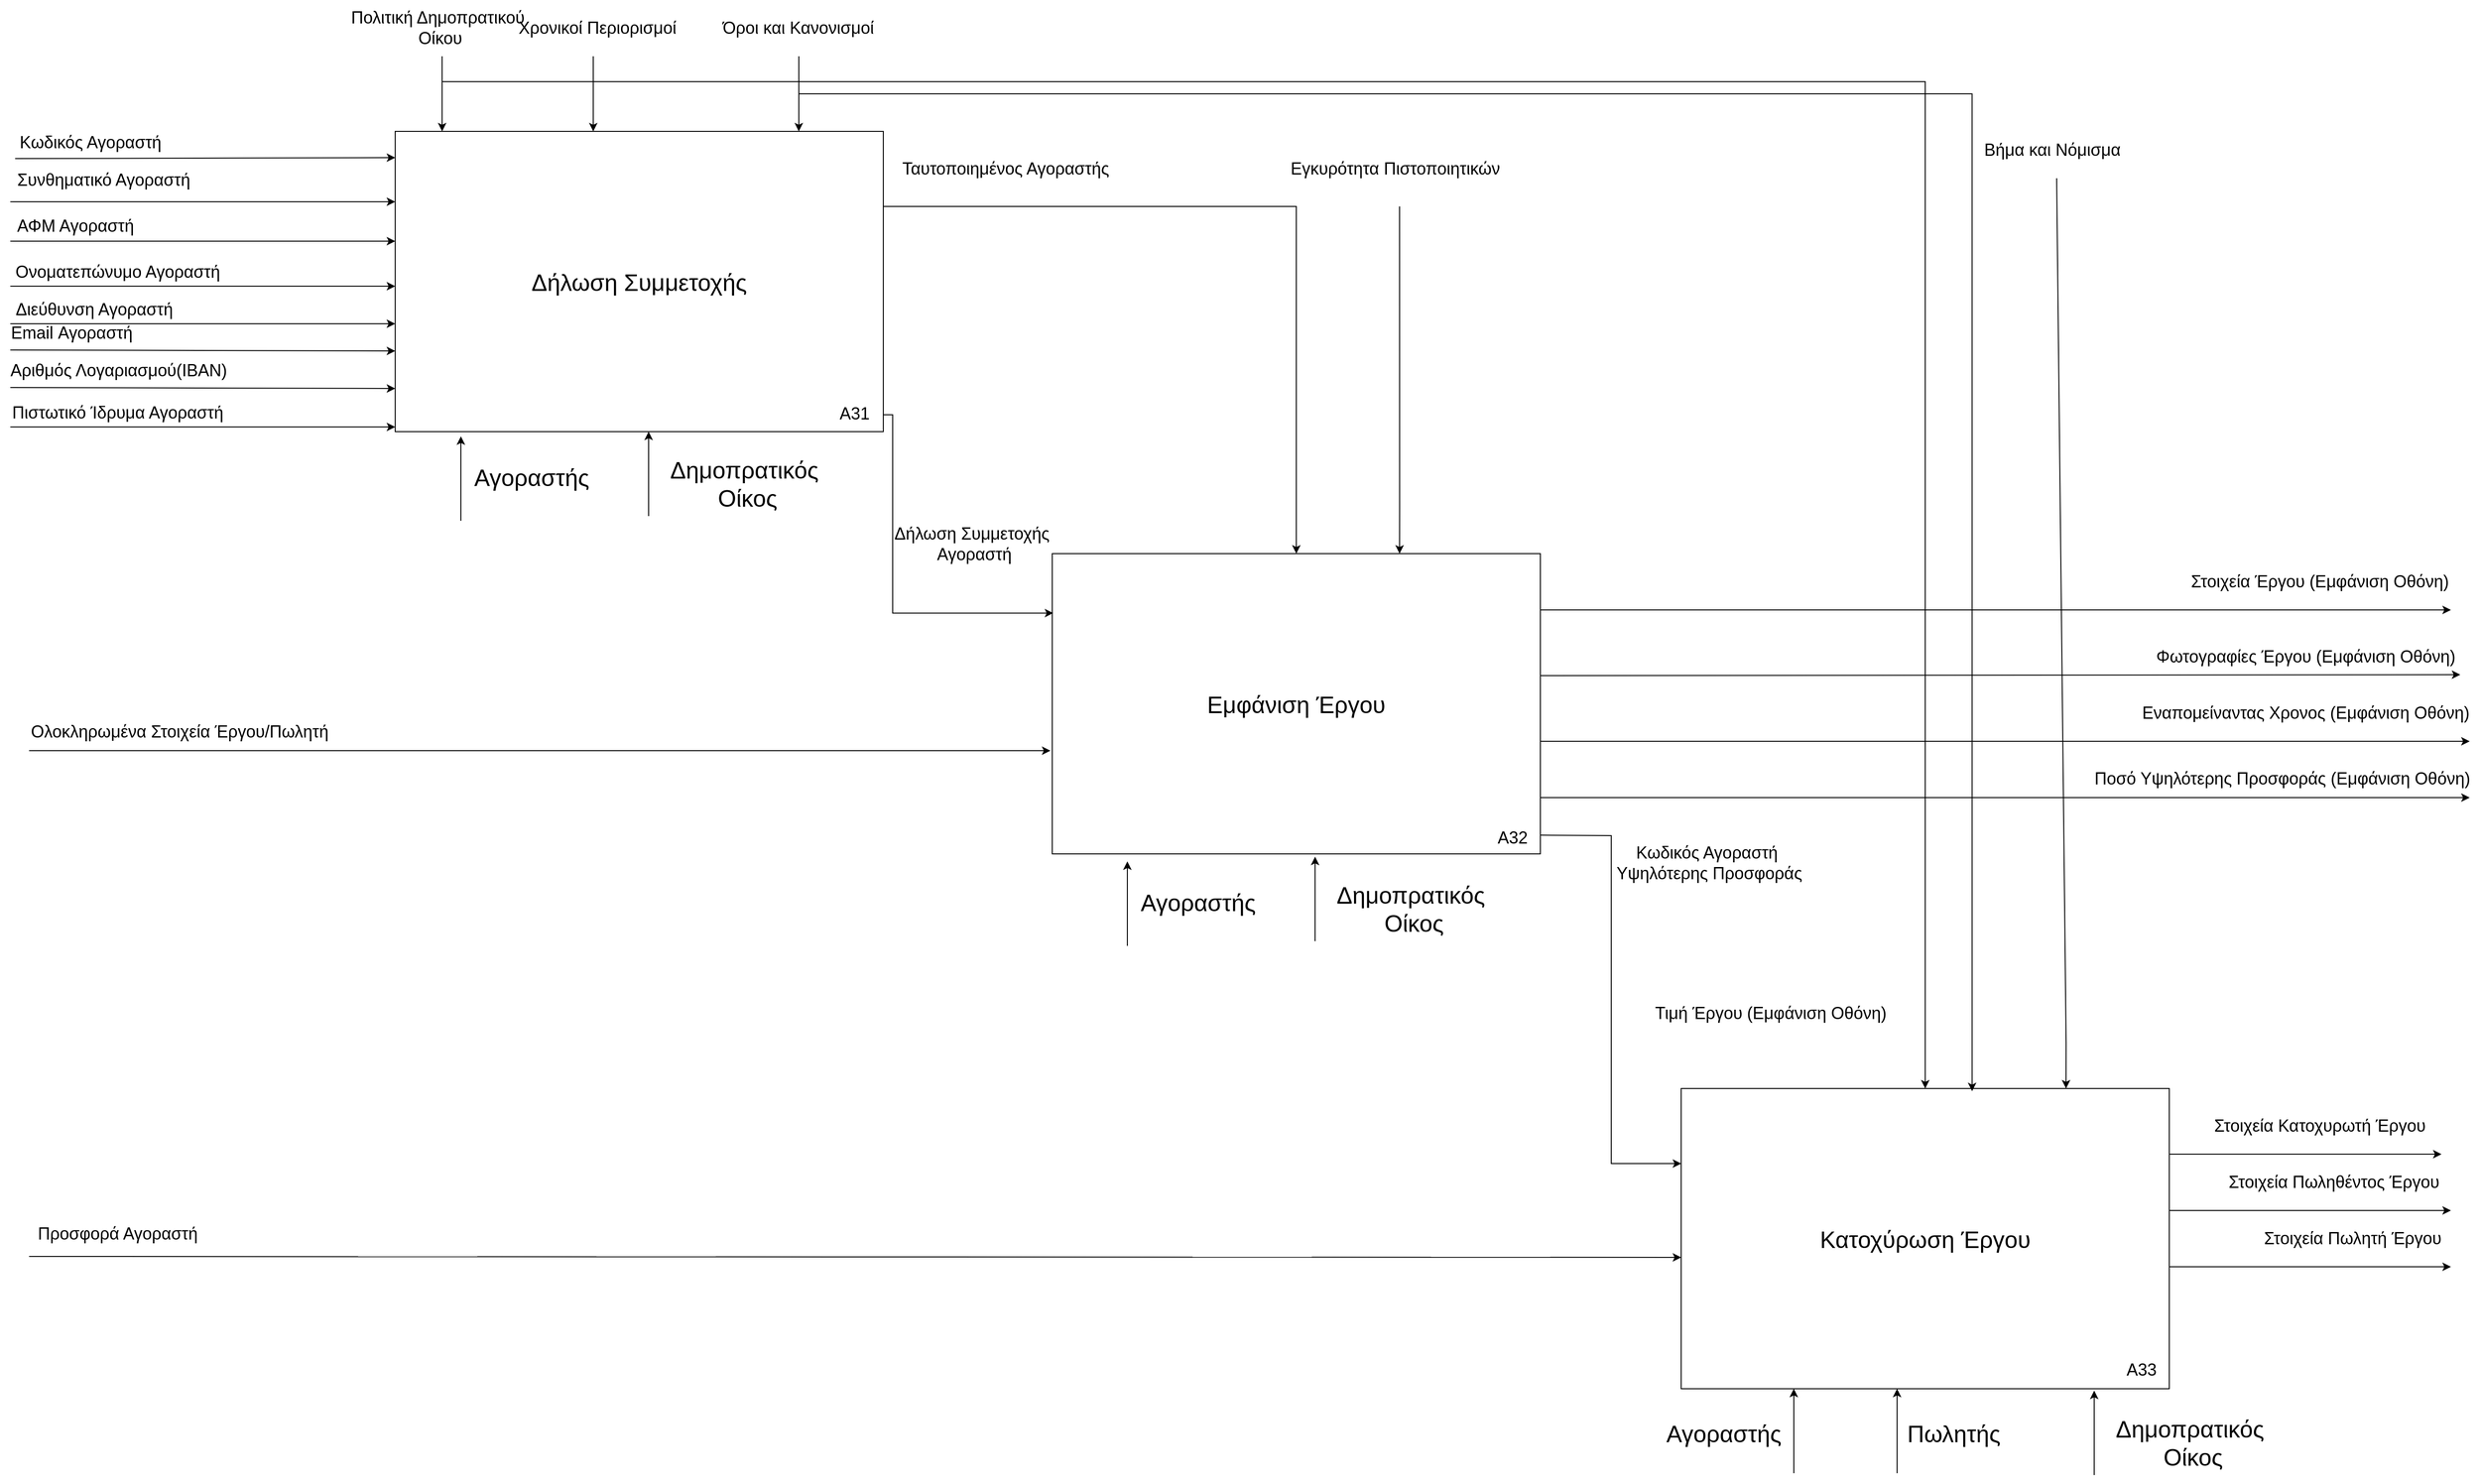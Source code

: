 <mxfile version="20.6.0" type="device"><diagram id="NVA0LeiOq0MKg9lnW7CL" name="Page-1"><mxGraphModel dx="4083" dy="2212" grid="1" gridSize="10" guides="1" tooltips="1" connect="1" arrows="1" fold="1" page="1" pageScale="1" pageWidth="1100" pageHeight="850" math="0" shadow="0"><root><mxCell id="0"/><mxCell id="1" parent="0"/><mxCell id="Qb9_b23TsLVc7VQTWJj_-1" value="&lt;font style=&quot;font-size: 25px;&quot;&gt;Δήλωση Συμμετοχής&lt;/font&gt;" style="whiteSpace=wrap;html=1;" parent="1" vertex="1"><mxGeometry x="150" y="100" width="520" height="320" as="geometry"/></mxCell><mxCell id="Qb9_b23TsLVc7VQTWJj_-2" value="Κωδικός Αγοραστή" style="text;html=1;align=center;verticalAlign=middle;resizable=0;points=[];autosize=1;strokeColor=none;fillColor=none;fontSize=18;" parent="1" vertex="1"><mxGeometry x="-260" y="92" width="170" height="40" as="geometry"/></mxCell><mxCell id="Qb9_b23TsLVc7VQTWJj_-3" value="" style="endArrow=classic;html=1;rounded=0;fontSize=18;exitX=0.053;exitY=-0.074;exitDx=0;exitDy=0;exitPerimeter=0;" parent="1" source="Qb9_b23TsLVc7VQTWJj_-4" edge="1"><mxGeometry width="50" height="50" relative="1" as="geometry"><mxPoint x="-270" y="128" as="sourcePoint"/><mxPoint x="150" y="128" as="targetPoint"/></mxGeometry></mxCell><mxCell id="Qb9_b23TsLVc7VQTWJj_-4" value="Συνθηματικό Αγοραστή" style="text;html=1;align=center;verticalAlign=middle;resizable=0;points=[];autosize=1;strokeColor=none;fillColor=none;fontSize=18;" parent="1" vertex="1"><mxGeometry x="-266" y="132" width="210" height="40" as="geometry"/></mxCell><mxCell id="Qb9_b23TsLVc7VQTWJj_-5" value="" style="endArrow=classic;html=1;rounded=0;fontSize=18;" parent="1" edge="1"><mxGeometry width="50" height="50" relative="1" as="geometry"><mxPoint x="-260" y="175" as="sourcePoint"/><mxPoint x="150" y="175" as="targetPoint"/></mxGeometry></mxCell><mxCell id="Qb9_b23TsLVc7VQTWJj_-6" value="ΑΦΜ Αγοραστή" style="text;html=1;align=center;verticalAlign=middle;resizable=0;points=[];autosize=1;strokeColor=none;fillColor=none;fontSize=18;" parent="1" vertex="1"><mxGeometry x="-266" y="181" width="150" height="40" as="geometry"/></mxCell><mxCell id="Qb9_b23TsLVc7VQTWJj_-7" value="" style="endArrow=classic;html=1;rounded=0;fontSize=18;" parent="1" edge="1"><mxGeometry width="50" height="50" relative="1" as="geometry"><mxPoint x="-260" y="217" as="sourcePoint"/><mxPoint x="150" y="217" as="targetPoint"/></mxGeometry></mxCell><mxCell id="Qb9_b23TsLVc7VQTWJj_-8" value="Ονοματεπώνυμο Αγοραστή" style="text;html=1;align=center;verticalAlign=middle;resizable=0;points=[];autosize=1;strokeColor=none;fillColor=none;fontSize=18;" parent="1" vertex="1"><mxGeometry x="-266" y="230" width="240" height="40" as="geometry"/></mxCell><mxCell id="Qb9_b23TsLVc7VQTWJj_-9" value="" style="endArrow=classic;html=1;rounded=0;fontSize=18;" parent="1" edge="1"><mxGeometry width="50" height="50" relative="1" as="geometry"><mxPoint x="-260" y="265" as="sourcePoint"/><mxPoint x="150" y="265" as="targetPoint"/></mxGeometry></mxCell><mxCell id="Qb9_b23TsLVc7VQTWJj_-10" value="Email Αγοραστή" style="text;html=1;align=center;verticalAlign=middle;resizable=0;points=[];autosize=1;strokeColor=none;fillColor=none;fontSize=18;" parent="1" vertex="1"><mxGeometry x="-270" y="295" width="150" height="40" as="geometry"/></mxCell><mxCell id="Qb9_b23TsLVc7VQTWJj_-12" value="" style="endArrow=classic;html=1;rounded=0;fontSize=18;" parent="1" edge="1"><mxGeometry width="50" height="50" relative="1" as="geometry"><mxPoint x="-260" y="333" as="sourcePoint"/><mxPoint x="150" y="334" as="targetPoint"/></mxGeometry></mxCell><mxCell id="Qb9_b23TsLVc7VQTWJj_-13" value="Αριθμός Λογαριασμού(IBAN)" style="text;html=1;align=center;verticalAlign=middle;resizable=0;points=[];autosize=1;strokeColor=none;fillColor=none;fontSize=18;" parent="1" vertex="1"><mxGeometry x="-270" y="335" width="250" height="40" as="geometry"/></mxCell><mxCell id="Qb9_b23TsLVc7VQTWJj_-14" value="" style="endArrow=classic;html=1;rounded=0;fontSize=18;" parent="1" edge="1"><mxGeometry width="50" height="50" relative="1" as="geometry"><mxPoint x="-260" y="373" as="sourcePoint"/><mxPoint x="150" y="374" as="targetPoint"/></mxGeometry></mxCell><mxCell id="Qb9_b23TsLVc7VQTWJj_-15" value="Πιστωτικό Ίδρυμα Αγοραστή" style="text;html=1;align=center;verticalAlign=middle;resizable=0;points=[];autosize=1;strokeColor=none;fillColor=none;fontSize=18;" parent="1" vertex="1"><mxGeometry x="-271" y="380" width="250" height="40" as="geometry"/></mxCell><mxCell id="Qb9_b23TsLVc7VQTWJj_-16" value="" style="endArrow=classic;html=1;rounded=0;fontSize=18;" parent="1" edge="1"><mxGeometry width="50" height="50" relative="1" as="geometry"><mxPoint x="-260" y="415" as="sourcePoint"/><mxPoint x="150" y="415" as="targetPoint"/></mxGeometry></mxCell><mxCell id="Qb9_b23TsLVc7VQTWJj_-17" value="Ταυτοποιημένος Αγοραστής" style="text;html=1;align=center;verticalAlign=middle;resizable=0;points=[];autosize=1;strokeColor=none;fillColor=none;fontSize=18;" parent="1" vertex="1"><mxGeometry x="680" y="120" width="240" height="40" as="geometry"/></mxCell><mxCell id="Qb9_b23TsLVc7VQTWJj_-18" value="Χρονικοί Περιορισμοί" style="text;html=1;align=center;verticalAlign=middle;resizable=0;points=[];autosize=1;strokeColor=none;fillColor=none;fontSize=18;" parent="1" vertex="1"><mxGeometry x="270" y="-30" width="190" height="40" as="geometry"/></mxCell><mxCell id="Qb9_b23TsLVc7VQTWJj_-19" value="" style="endArrow=classic;html=1;rounded=0;fontSize=18;entryX=0.5;entryY=0;entryDx=0;entryDy=0;" parent="1" edge="1"><mxGeometry width="50" height="50" relative="1" as="geometry"><mxPoint x="361" y="20" as="sourcePoint"/><mxPoint x="361" y="100" as="targetPoint"/><Array as="points"><mxPoint x="361" y="30"/></Array></mxGeometry></mxCell><mxCell id="Qb9_b23TsLVc7VQTWJj_-20" value="" style="endArrow=classic;html=1;rounded=0;fontSize=18;edgeStyle=orthogonalEdgeStyle;" parent="1" edge="1"><mxGeometry width="50" height="50" relative="1" as="geometry"><mxPoint x="670" y="180" as="sourcePoint"/><mxPoint x="1110" y="550" as="targetPoint"/><Array as="points"><mxPoint x="670" y="180"/><mxPoint x="1110" y="180"/></Array></mxGeometry></mxCell><mxCell id="Qb9_b23TsLVc7VQTWJj_-21" value="&lt;font style=&quot;font-size: 25px;&quot;&gt;Εμφάνιση Έργου&lt;/font&gt;" style="whiteSpace=wrap;html=1;" parent="1" vertex="1"><mxGeometry x="850" y="550" width="520" height="320" as="geometry"/></mxCell><mxCell id="Qb9_b23TsLVc7VQTWJj_-22" value="Προσφορά Αγοραστή" style="text;html=1;align=center;verticalAlign=middle;resizable=0;points=[];autosize=1;strokeColor=none;fillColor=none;fontSize=18;" parent="1" vertex="1"><mxGeometry x="-241" y="1255" width="190" height="40" as="geometry"/></mxCell><mxCell id="Qb9_b23TsLVc7VQTWJj_-23" value="Στοιχεία Έργου (Εμφάνιση Οθόνη)" style="text;html=1;align=center;verticalAlign=middle;resizable=0;points=[];autosize=1;strokeColor=none;fillColor=none;fontSize=18;" parent="1" vertex="1"><mxGeometry x="2050" y="560" width="300" height="40" as="geometry"/></mxCell><mxCell id="Qb9_b23TsLVc7VQTWJj_-24" value="Φωτογραφίες Έργου (Εμφάνιση Οθόνη)" style="text;html=1;align=center;verticalAlign=middle;resizable=0;points=[];autosize=1;strokeColor=none;fillColor=none;fontSize=18;" parent="1" vertex="1"><mxGeometry x="2015" y="640" width="340" height="40" as="geometry"/></mxCell><mxCell id="Qb9_b23TsLVc7VQTWJj_-25" value="" style="endArrow=classic;html=1;rounded=0;fontSize=18;" parent="1" edge="1"><mxGeometry width="50" height="50" relative="1" as="geometry"><mxPoint x="1370" y="610" as="sourcePoint"/><mxPoint x="2340" y="610" as="targetPoint"/></mxGeometry></mxCell><mxCell id="Qb9_b23TsLVc7VQTWJj_-26" value="" style="endArrow=classic;html=1;rounded=0;fontSize=18;" parent="1" edge="1"><mxGeometry width="50" height="50" relative="1" as="geometry"><mxPoint x="1370" y="680" as="sourcePoint"/><mxPoint x="2350" y="679" as="targetPoint"/></mxGeometry></mxCell><mxCell id="Qb9_b23TsLVc7VQTWJj_-27" value="Τιμή Έργου (Εμφάνιση Οθόνη)" style="text;html=1;align=center;verticalAlign=middle;resizable=0;points=[];autosize=1;strokeColor=none;fillColor=none;fontSize=18;" parent="1" vertex="1"><mxGeometry x="1480" y="1020" width="270" height="40" as="geometry"/></mxCell><mxCell id="Qb9_b23TsLVc7VQTWJj_-29" value="Βήμα και Νόμισμα" style="text;html=1;align=center;verticalAlign=middle;resizable=0;points=[];autosize=1;strokeColor=none;fillColor=none;fontSize=18;" parent="1" vertex="1"><mxGeometry x="1830" y="100" width="170" height="40" as="geometry"/></mxCell><mxCell id="Qb9_b23TsLVc7VQTWJj_-30" value="" style="endArrow=classic;html=1;rounded=0;fontSize=18;entryX=0.846;entryY=-0.004;entryDx=0;entryDy=0;entryPerimeter=0;" parent="1" edge="1"><mxGeometry width="50" height="50" relative="1" as="geometry"><mxPoint x="1920" y="150" as="sourcePoint"/><mxPoint x="1930" y="1120" as="targetPoint"/><Array as="points"><mxPoint x="1930.08" y="1071.28"/></Array></mxGeometry></mxCell><mxCell id="Qb9_b23TsLVc7VQTWJj_-31" value="Εναπομείναντας Χρονος (Εμφάνιση Οθόνη)" style="text;html=1;align=center;verticalAlign=middle;resizable=0;points=[];autosize=1;strokeColor=none;fillColor=none;fontSize=18;" parent="1" vertex="1"><mxGeometry x="2000" y="700" width="370" height="40" as="geometry"/></mxCell><mxCell id="Qb9_b23TsLVc7VQTWJj_-32" value="" style="endArrow=classic;html=1;rounded=0;fontSize=18;" parent="1" edge="1"><mxGeometry width="50" height="50" relative="1" as="geometry"><mxPoint x="1370" y="750" as="sourcePoint"/><mxPoint x="2360" y="750" as="targetPoint"/></mxGeometry></mxCell><mxCell id="Qb9_b23TsLVc7VQTWJj_-33" value="Ποσό Υψηλότερης Προσφοράς (Εμφάνιση Οθόνη)" style="text;html=1;align=center;verticalAlign=middle;resizable=0;points=[];autosize=1;strokeColor=none;fillColor=none;fontSize=18;" parent="1" vertex="1"><mxGeometry x="1950" y="770" width="420" height="40" as="geometry"/></mxCell><mxCell id="Qb9_b23TsLVc7VQTWJj_-34" value="Κωδικός Αγοραστή&lt;br&gt;&amp;nbsp;Υψηλότερης Προσφοράς" style="text;html=1;align=center;verticalAlign=middle;resizable=0;points=[];autosize=1;strokeColor=none;fillColor=none;fontSize=18;" parent="1" vertex="1"><mxGeometry x="1432" y="850" width="230" height="60" as="geometry"/></mxCell><mxCell id="Qb9_b23TsLVc7VQTWJj_-35" value="Στοιχεία Κατοχυρωτή Έργου" style="text;html=1;align=center;verticalAlign=middle;resizable=0;points=[];autosize=1;strokeColor=none;fillColor=none;fontSize=18;" parent="1" vertex="1"><mxGeometry x="2075" y="1140" width="250" height="40" as="geometry"/></mxCell><mxCell id="Qb9_b23TsLVc7VQTWJj_-37" value="" style="endArrow=classic;html=1;rounded=0;fontSize=18;edgeStyle=orthogonalEdgeStyle;entryX=0;entryY=0.25;entryDx=0;entryDy=0;" parent="1" target="Qb9_b23TsLVc7VQTWJj_-45" edge="1"><mxGeometry width="50" height="50" relative="1" as="geometry"><mxPoint x="1370" y="850" as="sourcePoint"/><mxPoint x="1670" y="850" as="targetPoint"/></mxGeometry></mxCell><mxCell id="Qb9_b23TsLVc7VQTWJj_-38" value="" style="endArrow=classic;html=1;rounded=0;fontSize=18;edgeStyle=orthogonalEdgeStyle;" parent="1" edge="1"><mxGeometry width="50" height="50" relative="1" as="geometry"><mxPoint x="2030" y="1190" as="sourcePoint"/><mxPoint x="2330" y="1190" as="targetPoint"/></mxGeometry></mxCell><mxCell id="Qb9_b23TsLVc7VQTWJj_-40" value="Δήλωση Συμμετοχής&lt;br&gt;&amp;nbsp;Αγοραστή" style="text;html=1;align=center;verticalAlign=middle;resizable=0;points=[];autosize=1;strokeColor=none;fillColor=none;fontSize=18;" parent="1" vertex="1"><mxGeometry x="669" y="510" width="190" height="60" as="geometry"/></mxCell><mxCell id="Qb9_b23TsLVc7VQTWJj_-41" value="" style="endArrow=classic;html=1;rounded=0;fontSize=18;edgeStyle=orthogonalEdgeStyle;entryX=0.002;entryY=0.198;entryDx=0;entryDy=0;entryPerimeter=0;" parent="1" target="Qb9_b23TsLVc7VQTWJj_-21" edge="1"><mxGeometry width="50" height="50" relative="1" as="geometry"><mxPoint x="670" y="402" as="sourcePoint"/><mxPoint x="870" y="460" as="targetPoint"/><Array as="points"><mxPoint x="680" y="402"/><mxPoint x="680" y="613"/></Array></mxGeometry></mxCell><mxCell id="Qb9_b23TsLVc7VQTWJj_-43" value="Α31" style="text;html=1;align=center;verticalAlign=middle;resizable=0;points=[];autosize=1;strokeColor=none;fillColor=none;fontSize=18;" parent="1" vertex="1"><mxGeometry x="609" y="381" width="60" height="40" as="geometry"/></mxCell><mxCell id="Qb9_b23TsLVc7VQTWJj_-44" value="Α32" style="text;html=1;align=center;verticalAlign=middle;resizable=0;points=[];autosize=1;strokeColor=none;fillColor=none;fontSize=18;" parent="1" vertex="1"><mxGeometry x="1310" y="833" width="60" height="40" as="geometry"/></mxCell><mxCell id="Qb9_b23TsLVc7VQTWJj_-45" value="&lt;font style=&quot;font-size: 25px;&quot;&gt;Κατοχύρωση Έργου&lt;/font&gt;" style="whiteSpace=wrap;html=1;" parent="1" vertex="1"><mxGeometry x="1520" y="1120" width="520" height="320" as="geometry"/></mxCell><mxCell id="Qb9_b23TsLVc7VQTWJj_-46" value="" style="endArrow=classic;html=1;rounded=0;fontSize=18;entryX=0;entryY=0.5;entryDx=0;entryDy=0;" parent="1" edge="1"><mxGeometry width="50" height="50" relative="1" as="geometry"><mxPoint x="-240" y="1299" as="sourcePoint"/><mxPoint x="1520" y="1300" as="targetPoint"/></mxGeometry></mxCell><mxCell id="Qb9_b23TsLVc7VQTWJj_-47" value="Α33" style="text;html=1;align=center;verticalAlign=middle;resizable=0;points=[];autosize=1;strokeColor=none;fillColor=none;fontSize=18;" parent="1" vertex="1"><mxGeometry x="1980" y="1400" width="60" height="40" as="geometry"/></mxCell><mxCell id="76I19rVcrr6k6yRTzlXt-3" value="" style="endArrow=classic;html=1;rounded=0;fontSize=25;" parent="1" edge="1"><mxGeometry width="50" height="50" relative="1" as="geometry"><mxPoint x="220" y="515" as="sourcePoint"/><mxPoint x="220" y="425" as="targetPoint"/></mxGeometry></mxCell><mxCell id="76I19rVcrr6k6yRTzlXt-6" value="Αγοραστής" style="text;html=1;align=center;verticalAlign=middle;resizable=0;points=[];autosize=1;strokeColor=none;fillColor=none;fontSize=25;" parent="1" vertex="1"><mxGeometry x="1490" y="1467" width="150" height="40" as="geometry"/></mxCell><mxCell id="76I19rVcrr6k6yRTzlXt-7" value="" style="endArrow=classic;html=1;rounded=0;fontSize=25;" parent="1" edge="1"><mxGeometry width="50" height="50" relative="1" as="geometry"><mxPoint x="1640" y="1530" as="sourcePoint"/><mxPoint x="1640" y="1440" as="targetPoint"/></mxGeometry></mxCell><mxCell id="DKKgajLDoawDVXnKJdgA-2" value="Στοιχεία Πωληθέντος Έργου" style="text;html=1;align=center;verticalAlign=middle;resizable=0;points=[];autosize=1;strokeColor=none;fillColor=none;fontSize=18;" parent="1" vertex="1"><mxGeometry x="2090" y="1200" width="250" height="40" as="geometry"/></mxCell><mxCell id="DKKgajLDoawDVXnKJdgA-3" value="" style="endArrow=classic;html=1;rounded=0;fontSize=18;edgeStyle=orthogonalEdgeStyle;" parent="1" edge="1"><mxGeometry width="50" height="50" relative="1" as="geometry"><mxPoint x="2040" y="1250" as="sourcePoint"/><mxPoint x="2340" y="1250" as="targetPoint"/></mxGeometry></mxCell><mxCell id="DKKgajLDoawDVXnKJdgA-5" value="Στοιχεία Πωλητή Έργου" style="text;html=1;align=center;verticalAlign=middle;resizable=0;points=[];autosize=1;strokeColor=none;fillColor=none;fontSize=18;" parent="1" vertex="1"><mxGeometry x="2130" y="1260" width="210" height="40" as="geometry"/></mxCell><mxCell id="DKKgajLDoawDVXnKJdgA-6" value="" style="endArrow=classic;html=1;rounded=0;fontSize=18;edgeStyle=orthogonalEdgeStyle;" parent="1" edge="1"><mxGeometry width="50" height="50" relative="1" as="geometry"><mxPoint x="2040" y="1310" as="sourcePoint"/><mxPoint x="2340" y="1310" as="targetPoint"/></mxGeometry></mxCell><mxCell id="DKKgajLDoawDVXnKJdgA-12" value="Ολοκληρωμένα Στοιχεία Έργου/Πωλητή" style="text;html=1;align=center;verticalAlign=middle;resizable=0;points=[];autosize=1;strokeColor=none;fillColor=none;fontSize=18;" parent="1" vertex="1"><mxGeometry x="-250" y="720" width="340" height="40" as="geometry"/></mxCell><mxCell id="DKKgajLDoawDVXnKJdgA-13" value="" style="endArrow=classic;html=1;rounded=0;" parent="1" edge="1"><mxGeometry width="50" height="50" relative="1" as="geometry"><mxPoint x="-240" y="760" as="sourcePoint"/><mxPoint x="848" y="760" as="targetPoint"/></mxGeometry></mxCell><mxCell id="LQHX6N5v-Iz9HFNoFzSV-1" value="Δημοπρατικός&amp;nbsp;&lt;br&gt;Οίκος" style="text;html=1;align=center;verticalAlign=middle;resizable=0;points=[];autosize=1;strokeColor=none;fillColor=none;fontSize=25;" parent="1" vertex="1"><mxGeometry x="430.0" y="440" width="190" height="70" as="geometry"/></mxCell><mxCell id="LQHX6N5v-Iz9HFNoFzSV-2" value="" style="endArrow=classic;html=1;rounded=0;fontSize=25;" parent="1" edge="1"><mxGeometry width="50" height="50" relative="1" as="geometry"><mxPoint x="420" y="510" as="sourcePoint"/><mxPoint x="420" y="420" as="targetPoint"/></mxGeometry></mxCell><mxCell id="LQHX6N5v-Iz9HFNoFzSV-3" value="Αγοραστής" style="text;html=1;align=center;verticalAlign=middle;resizable=0;points=[];autosize=1;strokeColor=none;fillColor=none;fontSize=25;" parent="1" vertex="1"><mxGeometry x="220.0" y="448" width="150" height="40" as="geometry"/></mxCell><mxCell id="LQHX6N5v-Iz9HFNoFzSV-4" value="" style="endArrow=classic;html=1;rounded=0;fontSize=25;" parent="1" edge="1"><mxGeometry width="50" height="50" relative="1" as="geometry"><mxPoint x="930" y="968" as="sourcePoint"/><mxPoint x="930" y="878" as="targetPoint"/></mxGeometry></mxCell><mxCell id="LQHX6N5v-Iz9HFNoFzSV-5" value="Δημοπρατικός&amp;nbsp;&lt;br&gt;Οίκος" style="text;html=1;align=center;verticalAlign=middle;resizable=0;points=[];autosize=1;strokeColor=none;fillColor=none;fontSize=25;" parent="1" vertex="1"><mxGeometry x="1140" y="893" width="190" height="70" as="geometry"/></mxCell><mxCell id="LQHX6N5v-Iz9HFNoFzSV-6" value="" style="endArrow=classic;html=1;rounded=0;fontSize=25;" parent="1" edge="1"><mxGeometry width="50" height="50" relative="1" as="geometry"><mxPoint x="1130" y="963" as="sourcePoint"/><mxPoint x="1130" y="873" as="targetPoint"/></mxGeometry></mxCell><mxCell id="LQHX6N5v-Iz9HFNoFzSV-7" value="Αγοραστής" style="text;html=1;align=center;verticalAlign=middle;resizable=0;points=[];autosize=1;strokeColor=none;fillColor=none;fontSize=25;" parent="1" vertex="1"><mxGeometry x="930" y="901" width="150" height="40" as="geometry"/></mxCell><mxCell id="LQHX6N5v-Iz9HFNoFzSV-8" value="Διεύθυνση Αγοραστή" style="text;html=1;align=center;verticalAlign=middle;resizable=0;points=[];autosize=1;strokeColor=none;fillColor=none;fontSize=18;" parent="1" vertex="1"><mxGeometry x="-266" y="270" width="190" height="40" as="geometry"/></mxCell><mxCell id="LQHX6N5v-Iz9HFNoFzSV-9" value="" style="endArrow=classic;html=1;rounded=0;fontSize=18;" parent="1" edge="1"><mxGeometry width="50" height="50" relative="1" as="geometry"><mxPoint x="-260" y="305" as="sourcePoint"/><mxPoint x="150" y="305" as="targetPoint"/></mxGeometry></mxCell><mxCell id="LQHX6N5v-Iz9HFNoFzSV-10" value="" style="endArrow=classic;html=1;rounded=0;fontSize=18;entryX=0.846;entryY=-0.004;entryDx=0;entryDy=0;entryPerimeter=0;" parent="1" edge="1"><mxGeometry width="50" height="50" relative="1" as="geometry"><mxPoint x="1220" y="180" as="sourcePoint"/><mxPoint x="1220" y="550" as="targetPoint"/><Array as="points"><mxPoint x="1220.08" y="501.28"/></Array></mxGeometry></mxCell><mxCell id="LQHX6N5v-Iz9HFNoFzSV-11" value="Εγκυρότητα Πιστοποιητικών" style="text;html=1;align=center;verticalAlign=middle;resizable=0;points=[];autosize=1;strokeColor=none;fillColor=none;fontSize=18;" parent="1" vertex="1"><mxGeometry x="1090" y="120" width="250" height="40" as="geometry"/></mxCell><mxCell id="LQHX6N5v-Iz9HFNoFzSV-12" value="" style="endArrow=classic;html=1;rounded=0;fontSize=18;entryX=0.5;entryY=0;entryDx=0;entryDy=0;" parent="1" edge="1"><mxGeometry width="50" height="50" relative="1" as="geometry"><mxPoint x="580" y="20.0" as="sourcePoint"/><mxPoint x="580" y="100.0" as="targetPoint"/><Array as="points"><mxPoint x="580" y="30"/></Array></mxGeometry></mxCell><mxCell id="LQHX6N5v-Iz9HFNoFzSV-13" value="Όροι και Κανονισμοί" style="text;html=1;align=center;verticalAlign=middle;resizable=0;points=[];autosize=1;strokeColor=none;fillColor=none;fontSize=18;" parent="1" vertex="1"><mxGeometry x="489" y="-30" width="180" height="40" as="geometry"/></mxCell><mxCell id="LQHX6N5v-Iz9HFNoFzSV-14" value="" style="endArrow=classic;html=1;rounded=0;fontSize=18;edgeStyle=orthogonalEdgeStyle;entryX=0.596;entryY=0.031;entryDx=0;entryDy=0;entryPerimeter=0;" parent="1" edge="1"><mxGeometry width="50" height="50" relative="1" as="geometry"><mxPoint x="580" y="33.0" as="sourcePoint"/><mxPoint x="1829.92" y="1122.92" as="targetPoint"/><Array as="points"><mxPoint x="580" y="60"/><mxPoint x="1830" y="60"/></Array></mxGeometry></mxCell><mxCell id="LQHX6N5v-Iz9HFNoFzSV-15" value="" style="endArrow=classic;html=1;rounded=0;fontSize=18;" parent="1" edge="1"><mxGeometry width="50" height="50" relative="1" as="geometry"><mxPoint x="1370" y="810" as="sourcePoint"/><mxPoint x="2360" y="810" as="targetPoint"/></mxGeometry></mxCell><mxCell id="LQHX6N5v-Iz9HFNoFzSV-16" value="Δημοπρατικός&amp;nbsp;&lt;br&gt;Οίκος" style="text;html=1;align=center;verticalAlign=middle;resizable=0;points=[];autosize=1;strokeColor=none;fillColor=none;fontSize=25;" parent="1" vertex="1"><mxGeometry x="1970" y="1462" width="190" height="70" as="geometry"/></mxCell><mxCell id="LQHX6N5v-Iz9HFNoFzSV-17" value="" style="endArrow=classic;html=1;rounded=0;fontSize=25;" parent="1" edge="1"><mxGeometry width="50" height="50" relative="1" as="geometry"><mxPoint x="1960" y="1532" as="sourcePoint"/><mxPoint x="1960" y="1442" as="targetPoint"/></mxGeometry></mxCell><mxCell id="LQHX6N5v-Iz9HFNoFzSV-18" value="Πωλητής" style="text;html=1;align=center;verticalAlign=middle;resizable=0;points=[];autosize=1;strokeColor=none;fillColor=none;fontSize=25;" parent="1" vertex="1"><mxGeometry x="1750" y="1467" width="120" height="40" as="geometry"/></mxCell><mxCell id="LQHX6N5v-Iz9HFNoFzSV-19" value="" style="endArrow=classic;html=1;rounded=0;fontSize=25;" parent="1" edge="1"><mxGeometry width="50" height="50" relative="1" as="geometry"><mxPoint x="1750" y="1530" as="sourcePoint"/><mxPoint x="1750" y="1440" as="targetPoint"/></mxGeometry></mxCell><mxCell id="hqNS__49HY1r2jzzuln1-1" value="" style="endArrow=classic;html=1;rounded=0;fontSize=18;entryX=0.5;entryY=0;entryDx=0;entryDy=0;" edge="1" parent="1"><mxGeometry width="50" height="50" relative="1" as="geometry"><mxPoint x="200" y="20.0" as="sourcePoint"/><mxPoint x="200" y="100.0" as="targetPoint"/><Array as="points"><mxPoint x="200" y="30"/><mxPoint x="200" y="60"/></Array></mxGeometry></mxCell><mxCell id="hqNS__49HY1r2jzzuln1-2" value="Πολιτική Δημοπρατικού&lt;br&gt;&amp;nbsp;Οίκου" style="text;html=1;align=center;verticalAlign=middle;resizable=0;points=[];autosize=1;strokeColor=none;fillColor=none;fontSize=18;" vertex="1" parent="1"><mxGeometry x="90" y="-40" width="210" height="60" as="geometry"/></mxCell><mxCell id="hqNS__49HY1r2jzzuln1-3" value="" style="endArrow=classic;html=1;rounded=0;fontSize=18;edgeStyle=orthogonalEdgeStyle;entryX=0.5;entryY=0;entryDx=0;entryDy=0;" edge="1" parent="1" target="Qb9_b23TsLVc7VQTWJj_-45"><mxGeometry width="50" height="50" relative="1" as="geometry"><mxPoint x="200" y="20.0" as="sourcePoint"/><mxPoint x="1449.92" y="1109.92" as="targetPoint"/><Array as="points"><mxPoint x="200" y="47"/><mxPoint x="1780" y="47"/></Array></mxGeometry></mxCell></root></mxGraphModel></diagram></mxfile>